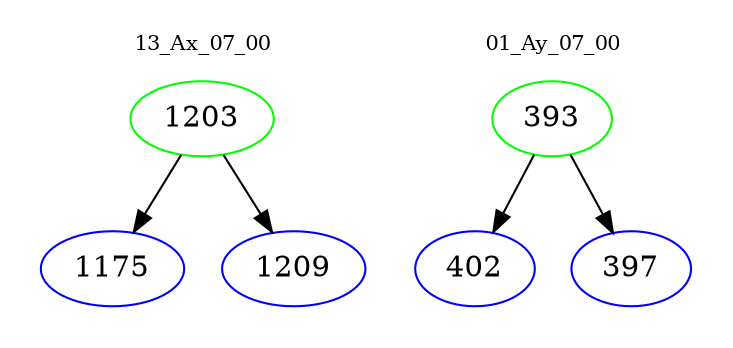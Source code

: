 digraph{
subgraph cluster_0 {
color = white
label = "13_Ax_07_00";
fontsize=10;
T0_1203 [label="1203", color="green"]
T0_1203 -> T0_1175 [color="black"]
T0_1175 [label="1175", color="blue"]
T0_1203 -> T0_1209 [color="black"]
T0_1209 [label="1209", color="blue"]
}
subgraph cluster_1 {
color = white
label = "01_Ay_07_00";
fontsize=10;
T1_393 [label="393", color="green"]
T1_393 -> T1_402 [color="black"]
T1_402 [label="402", color="blue"]
T1_393 -> T1_397 [color="black"]
T1_397 [label="397", color="blue"]
}
}
